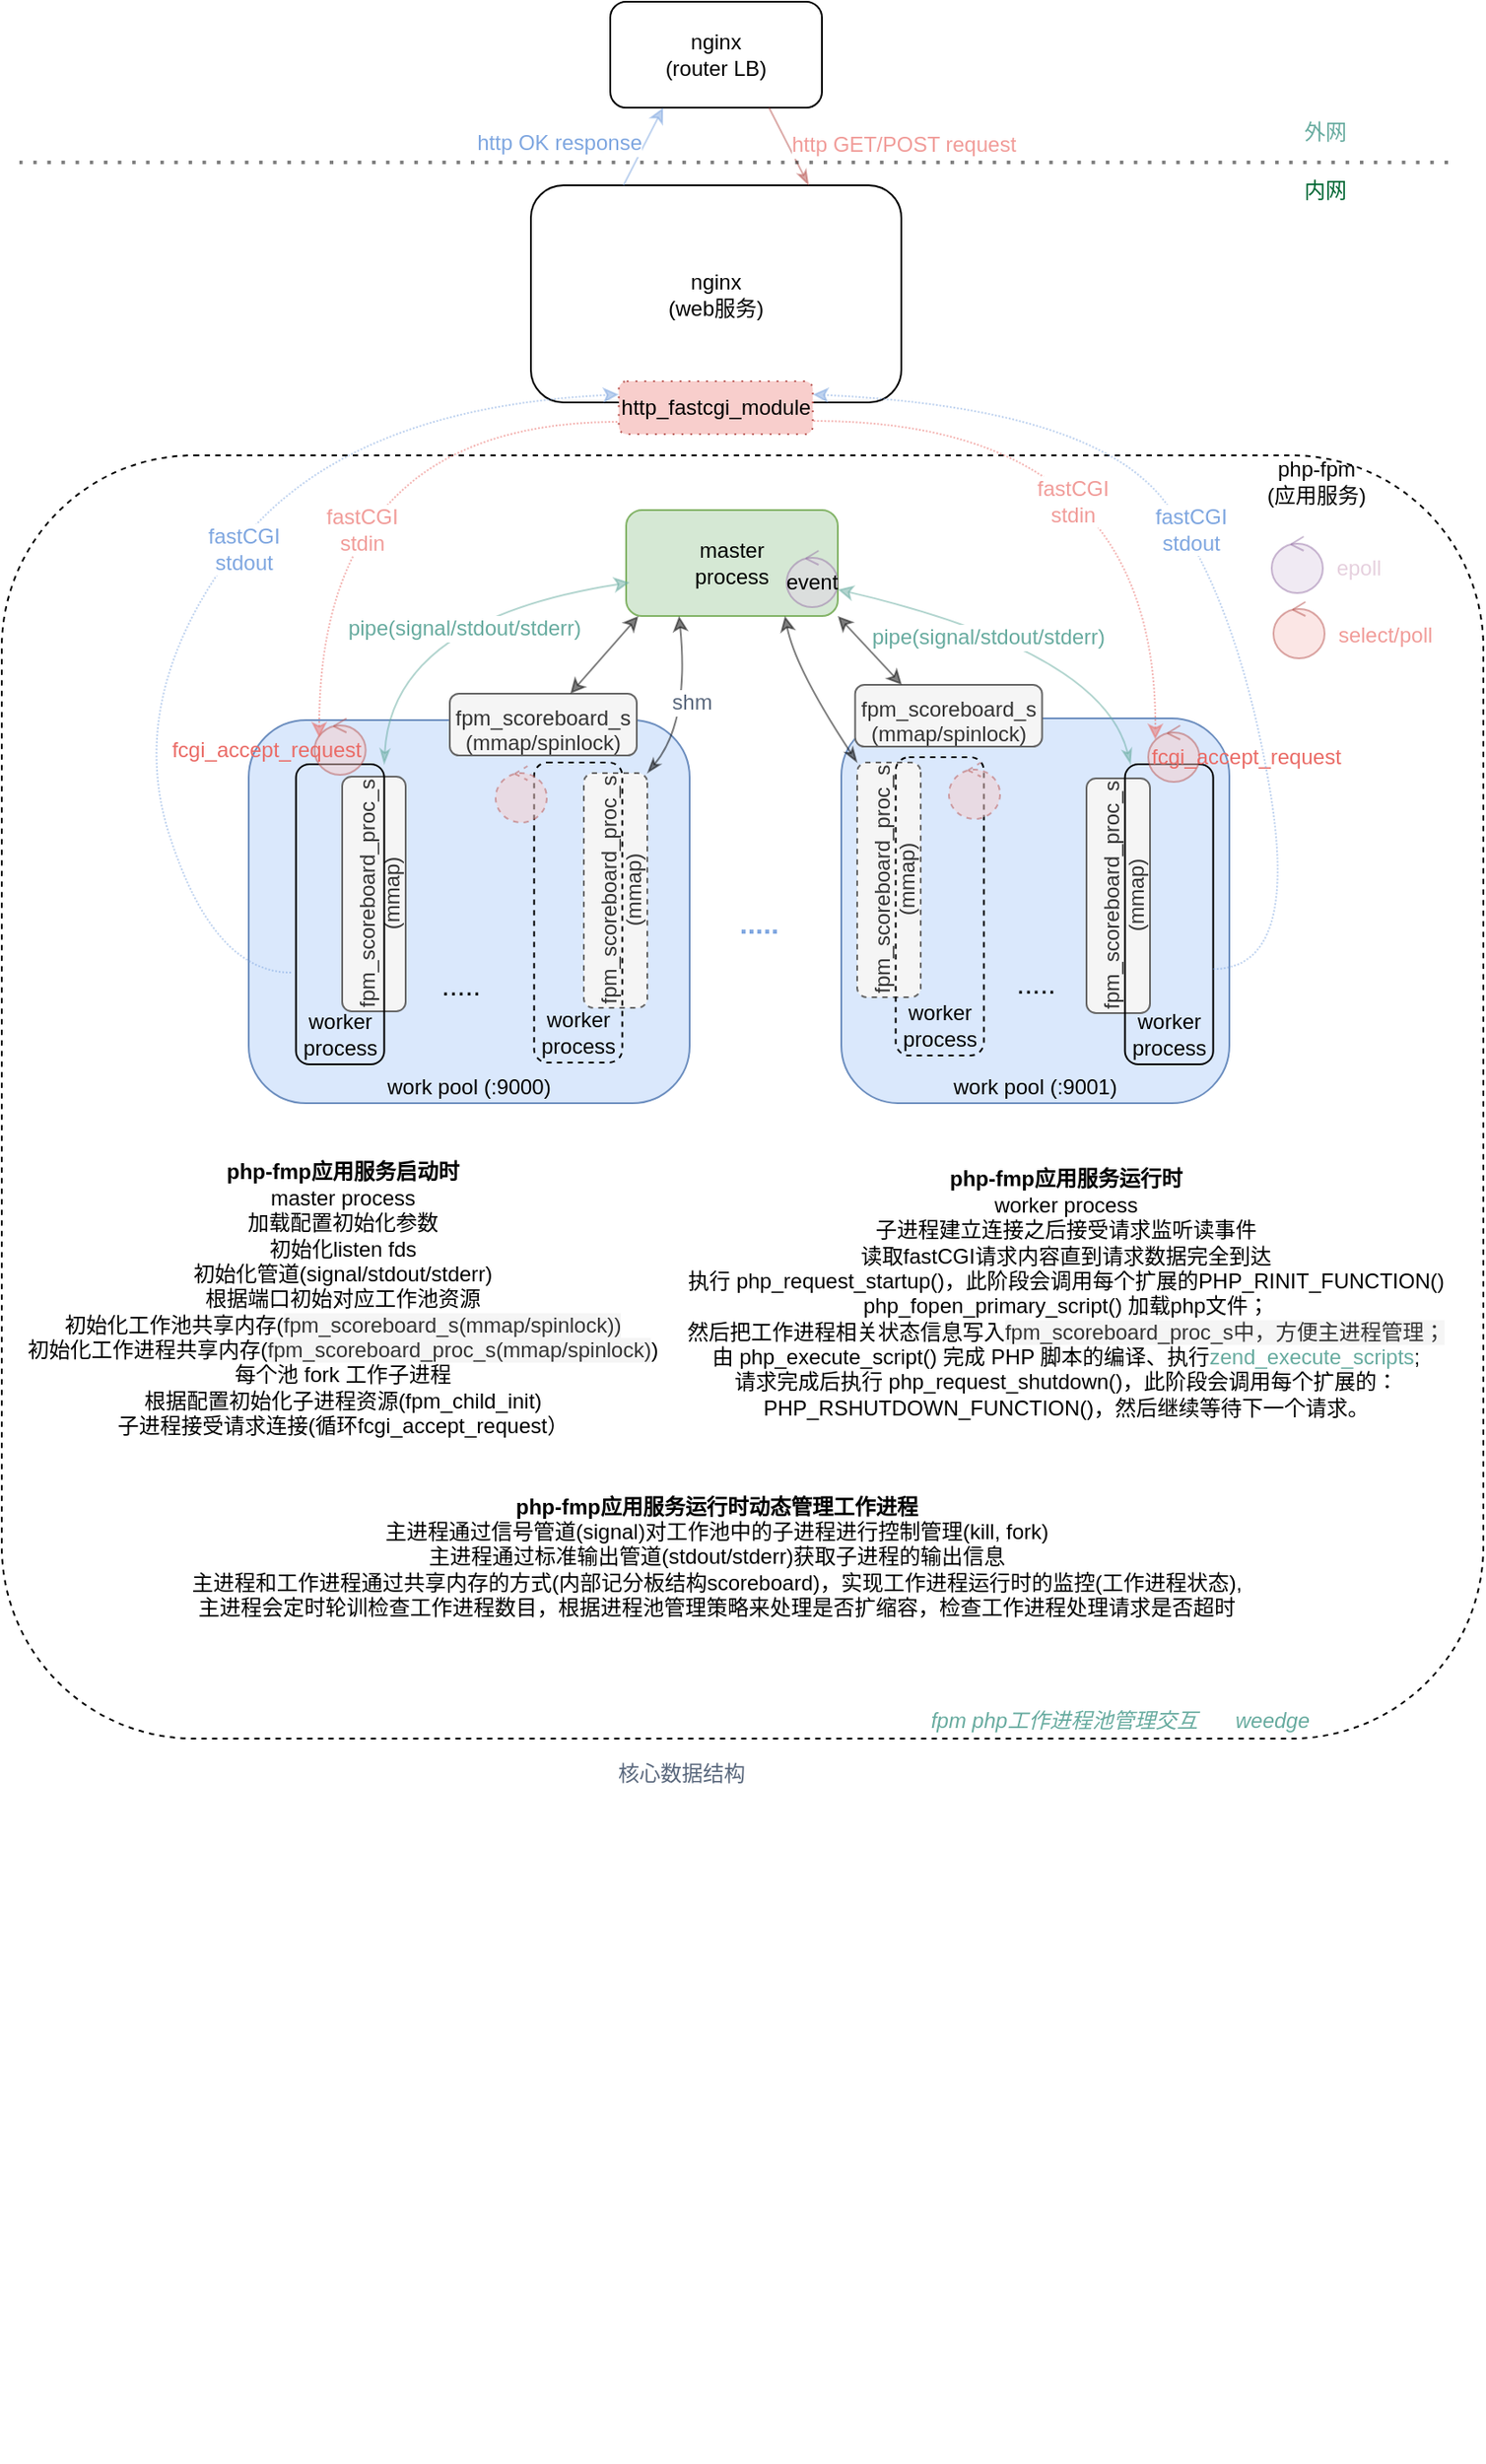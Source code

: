 <mxfile version="15.8.6" type="github">
  <diagram id="zYkpqrjhrI2a45teZ2bl" name="Page-1">
    <mxGraphModel dx="946" dy="603" grid="1" gridSize="10" guides="1" tooltips="1" connect="1" arrows="1" fold="1" page="1" pageScale="1" pageWidth="827" pageHeight="1169" math="0" shadow="0">
      <root>
        <mxCell id="0" />
        <mxCell id="1" parent="0" />
        <mxCell id="3jl18JNsWPMRGAtueJ_B-4" value="" style="rounded=1;whiteSpace=wrap;html=1;fillColor=none;dashed=1;" parent="1" vertex="1">
          <mxGeometry y="263" width="840" height="727" as="geometry" />
        </mxCell>
        <mxCell id="3jl18JNsWPMRGAtueJ_B-7" value="work pool (:9000)" style="rounded=1;whiteSpace=wrap;html=1;verticalAlign=bottom;fillColor=#dae8fc;strokeColor=#6c8ebf;" parent="1" vertex="1">
          <mxGeometry x="140" y="413" width="250" height="217" as="geometry" />
        </mxCell>
        <mxCell id="3jl18JNsWPMRGAtueJ_B-1" value="nginx&lt;br&gt;(web服务)" style="rounded=1;whiteSpace=wrap;html=1;" parent="1" vertex="1">
          <mxGeometry x="300" y="110" width="210" height="123" as="geometry" />
        </mxCell>
        <mxCell id="3jl18JNsWPMRGAtueJ_B-2" value="nginx&lt;br&gt;(router LB)" style="rounded=1;whiteSpace=wrap;html=1;" parent="1" vertex="1">
          <mxGeometry x="345" y="6" width="120" height="60" as="geometry" />
        </mxCell>
        <mxCell id="3jl18JNsWPMRGAtueJ_B-3" value="http_fastcgi_module" style="rounded=1;whiteSpace=wrap;html=1;dashed=1;fillColor=#f8cecc;dashPattern=1 4;strokeColor=#b85450;" parent="1" vertex="1">
          <mxGeometry x="349.82" y="221" width="110" height="30" as="geometry" />
        </mxCell>
        <mxCell id="3jl18JNsWPMRGAtueJ_B-5" value="php-fpm&lt;br&gt;(应用服务)" style="text;html=1;align=center;verticalAlign=middle;resizable=0;points=[];autosize=1;strokeColor=none;fillColor=none;" parent="1" vertex="1">
          <mxGeometry x="710" y="263" width="70" height="30" as="geometry" />
        </mxCell>
        <mxCell id="3jl18JNsWPMRGAtueJ_B-6" value="master&lt;br&gt;process" style="rounded=1;whiteSpace=wrap;html=1;fillColor=#d5e8d4;strokeColor=#82b366;" parent="1" vertex="1">
          <mxGeometry x="354" y="294" width="120" height="60" as="geometry" />
        </mxCell>
        <mxCell id="3jl18JNsWPMRGAtueJ_B-8" value="" style="shape=image;verticalLabelPosition=bottom;labelBackgroundColor=#ffffff;verticalAlign=top;aspect=fixed;imageAspect=0;image=https://img5.fanhaobai.com/2017/10/internal-php-fpm/9d9d0bb5-d970-4536-aa55-0f885648e551.png;imageBackground=none;" parent="1" vertex="1">
          <mxGeometry x="239" y="1020" width="415.13" height="380" as="geometry" />
        </mxCell>
        <mxCell id="3jl18JNsWPMRGAtueJ_B-10" value="fpm_scoreboard_proc_s&lt;br&gt;(mmap)" style="rounded=1;whiteSpace=wrap;html=1;verticalAlign=top;fillColor=#f5f5f5;fontColor=#333333;strokeColor=#666666;rotation=0;direction=south;horizontal=0;align=center;" parent="1" vertex="1">
          <mxGeometry x="193" y="445" width="36" height="133" as="geometry" />
        </mxCell>
        <mxCell id="3jl18JNsWPMRGAtueJ_B-12" value="worker process" style="rounded=1;whiteSpace=wrap;html=1;fillColor=none;verticalAlign=bottom;" parent="1" vertex="1">
          <mxGeometry x="166.82" y="438" width="50" height="170" as="geometry" />
        </mxCell>
        <mxCell id="3jl18JNsWPMRGAtueJ_B-13" value="fpm_scoreboard_s&lt;br style=&quot;font-size: 12px&quot;&gt;(mmap/spinlock)" style="rounded=1;whiteSpace=wrap;html=1;fillColor=#f5f5f5;verticalAlign=top;align=center;horizontal=1;fontSize=12;strokeColor=#666666;fontColor=#333333;" parent="1" vertex="1">
          <mxGeometry x="254" y="398" width="106" height="35" as="geometry" />
        </mxCell>
        <mxCell id="3jl18JNsWPMRGAtueJ_B-16" value="fpm_scoreboard_proc_s&lt;br&gt;(mmap)" style="rounded=1;whiteSpace=wrap;html=1;verticalAlign=top;fillColor=#f5f5f5;fontColor=#333333;strokeColor=#666666;rotation=0;direction=south;horizontal=0;dashed=1;" parent="1" vertex="1">
          <mxGeometry x="330" y="443" width="36" height="133" as="geometry" />
        </mxCell>
        <mxCell id="3jl18JNsWPMRGAtueJ_B-17" value="worker process" style="rounded=1;whiteSpace=wrap;html=1;fillColor=none;verticalAlign=bottom;dashed=1;" parent="1" vertex="1">
          <mxGeometry x="301.82" y="437" width="50" height="170" as="geometry" />
        </mxCell>
        <mxCell id="3jl18JNsWPMRGAtueJ_B-20" value="....." style="text;html=1;align=center;verticalAlign=middle;resizable=0;points=[];autosize=1;strokeColor=none;fillColor=none;fontSize=16;" parent="1" vertex="1">
          <mxGeometry x="240" y="553" width="40" height="20" as="geometry" />
        </mxCell>
        <mxCell id="3jl18JNsWPMRGAtueJ_B-21" value="work pool (:9001)" style="rounded=1;whiteSpace=wrap;html=1;verticalAlign=bottom;fillColor=#dae8fc;strokeColor=#6c8ebf;" parent="1" vertex="1">
          <mxGeometry x="476" y="412" width="220" height="218" as="geometry" />
        </mxCell>
        <mxCell id="3jl18JNsWPMRGAtueJ_B-22" value="fpm_scoreboard_proc_s&lt;br&gt;(mmap)" style="rounded=1;whiteSpace=wrap;html=1;verticalAlign=top;fillColor=#f5f5f5;fontColor=#333333;strokeColor=#666666;rotation=0;direction=south;horizontal=0;dashed=1;" parent="1" vertex="1">
          <mxGeometry x="485" y="437" width="36" height="133" as="geometry" />
        </mxCell>
        <mxCell id="3jl18JNsWPMRGAtueJ_B-23" value="worker process" style="rounded=1;whiteSpace=wrap;html=1;fillColor=none;verticalAlign=bottom;dashed=1;" parent="1" vertex="1">
          <mxGeometry x="506.82" y="434" width="50" height="169" as="geometry" />
        </mxCell>
        <mxCell id="3jl18JNsWPMRGAtueJ_B-24" value="fpm_scoreboard_s&lt;br style=&quot;font-size: 12px&quot;&gt;(mmap/spinlock)" style="rounded=1;whiteSpace=wrap;html=1;fillColor=#f5f5f5;verticalAlign=top;align=center;horizontal=1;fontSize=12;strokeColor=#666666;fontColor=#333333;" parent="1" vertex="1">
          <mxGeometry x="483.82" y="393" width="106" height="35" as="geometry" />
        </mxCell>
        <mxCell id="3jl18JNsWPMRGAtueJ_B-25" value="fpm_scoreboard_proc_s&lt;br&gt;(mmap)" style="rounded=1;whiteSpace=wrap;html=1;verticalAlign=top;fillColor=#f5f5f5;fontColor=#333333;strokeColor=#666666;rotation=0;direction=south;horizontal=0;" parent="1" vertex="1">
          <mxGeometry x="615" y="446" width="36" height="133" as="geometry" />
        </mxCell>
        <mxCell id="3jl18JNsWPMRGAtueJ_B-26" value="worker process" style="rounded=1;whiteSpace=wrap;html=1;fillColor=none;verticalAlign=bottom;" parent="1" vertex="1">
          <mxGeometry x="636.82" y="438" width="50" height="170" as="geometry" />
        </mxCell>
        <mxCell id="3jl18JNsWPMRGAtueJ_B-27" value="....." style="text;html=1;align=center;verticalAlign=middle;resizable=0;points=[];autosize=1;strokeColor=none;fillColor=none;fontSize=16;" parent="1" vertex="1">
          <mxGeometry x="566" y="552" width="40" height="20" as="geometry" />
        </mxCell>
        <mxCell id="3jl18JNsWPMRGAtueJ_B-28" value="....." style="text;html=1;align=center;verticalAlign=middle;resizable=0;points=[];autosize=1;strokeColor=none;fillColor=none;fontSize=16;fontStyle=1;fontColor=#7EA6E0;" parent="1" vertex="1">
          <mxGeometry x="408.5" y="518" width="40" height="20" as="geometry" />
        </mxCell>
        <mxCell id="3jl18JNsWPMRGAtueJ_B-35" value="" style="curved=1;endArrow=classic;html=1;rounded=0;fontSize=12;strokeWidth=1;opacity=50;entryX=0.25;entryY=1;entryDx=0;entryDy=0;exitX=0;exitY=0;exitDx=0;exitDy=0;startArrow=classicThin;startFill=1;" parent="1" source="3jl18JNsWPMRGAtueJ_B-16" target="3jl18JNsWPMRGAtueJ_B-6" edge="1">
          <mxGeometry width="50" height="50" relative="1" as="geometry">
            <mxPoint x="390" y="604" as="sourcePoint" />
            <mxPoint x="440" y="554" as="targetPoint" />
            <Array as="points">
              <mxPoint x="390" y="414" />
            </Array>
          </mxGeometry>
        </mxCell>
        <mxCell id="UesM6g5A7Yxn22nxan8f-11" value="shm" style="edgeLabel;html=1;align=center;verticalAlign=middle;resizable=0;points=[];fontSize=12;fontColor=#5A687D;" parent="3jl18JNsWPMRGAtueJ_B-35" vertex="1" connectable="0">
          <mxGeometry x="0.003" y="-2" relative="1" as="geometry">
            <mxPoint as="offset" />
          </mxGeometry>
        </mxCell>
        <mxCell id="3jl18JNsWPMRGAtueJ_B-36" value="" style="curved=1;endArrow=classic;html=1;rounded=0;fontSize=12;strokeWidth=1;opacity=50;entryX=0.75;entryY=1;entryDx=0;entryDy=0;startArrow=classicThin;startFill=1;exitX=0;exitY=1;exitDx=0;exitDy=0;" parent="1" source="3jl18JNsWPMRGAtueJ_B-22" target="3jl18JNsWPMRGAtueJ_B-6" edge="1">
          <mxGeometry width="50" height="50" relative="1" as="geometry">
            <mxPoint x="480" y="434" as="sourcePoint" />
            <mxPoint x="372.04" y="365.02" as="targetPoint" />
            <Array as="points">
              <mxPoint x="450" y="384" />
            </Array>
          </mxGeometry>
        </mxCell>
        <mxCell id="3jl18JNsWPMRGAtueJ_B-38" value="" style="endArrow=classic;startArrow=classic;html=1;rounded=0;fontSize=12;strokeWidth=1;opacity=50;exitX=0.25;exitY=0;exitDx=0;exitDy=0;entryX=1;entryY=1;entryDx=0;entryDy=0;" parent="1" source="3jl18JNsWPMRGAtueJ_B-24" target="3jl18JNsWPMRGAtueJ_B-6" edge="1">
          <mxGeometry width="50" height="50" relative="1" as="geometry">
            <mxPoint x="390" y="334" as="sourcePoint" />
            <mxPoint x="440" y="284" as="targetPoint" />
          </mxGeometry>
        </mxCell>
        <mxCell id="3jl18JNsWPMRGAtueJ_B-39" value="" style="endArrow=classic;startArrow=classic;html=1;rounded=0;fontSize=12;strokeWidth=1;opacity=50;entryX=0.058;entryY=1;entryDx=0;entryDy=0;entryPerimeter=0;" parent="1" source="3jl18JNsWPMRGAtueJ_B-13" target="3jl18JNsWPMRGAtueJ_B-6" edge="1">
          <mxGeometry width="50" height="50" relative="1" as="geometry">
            <mxPoint x="520.32" y="403" as="sourcePoint" />
            <mxPoint x="484" y="364" as="targetPoint" />
          </mxGeometry>
        </mxCell>
        <mxCell id="UesM6g5A7Yxn22nxan8f-1" value="&lt;b&gt;php-fmp应用服务启动时&lt;/b&gt;&lt;br&gt;master process&lt;br&gt;加载配置初始化参数&lt;br&gt;初始化listen fds&lt;br&gt;初始化管道(signal/stdout/stderr)&lt;br&gt;根据端口初始对应工作池资源&lt;br&gt;初始化工作池共享内存(&lt;span style=&quot;color: rgb(51 , 51 , 51) ; background-color: rgb(245 , 245 , 245)&quot;&gt;fpm_scoreboard_s&lt;/span&gt;&lt;span style=&quot;color: rgb(51 , 51 , 51) ; background-color: rgb(245 , 245 , 245)&quot;&gt;(mmap/spinlock))&lt;br&gt;&lt;/span&gt;初始化工作进程共享内存(&lt;span style=&quot;color: rgb(51 , 51 , 51) ; background-color: rgb(245 , 245 , 245)&quot;&gt;fpm_scoreboard_proc_s&lt;/span&gt;&lt;span style=&quot;color: rgb(51 , 51 , 51) ; background-color: rgb(245 , 245 , 245)&quot;&gt;(mmap/spinlock)&lt;/span&gt;)&lt;br&gt;每个池 fork 工作子进程&lt;br&gt;根据配置初始化子进程资源(fpm_child_init)&lt;br&gt;子进程接受请求连接(循环fcgi_accept_request）" style="text;html=1;align=center;verticalAlign=middle;resizable=0;points=[];autosize=1;strokeColor=none;fillColor=none;fontSize=12;" parent="1" vertex="1">
          <mxGeometry x="8" y="661" width="370" height="160" as="geometry" />
        </mxCell>
        <mxCell id="UesM6g5A7Yxn22nxan8f-5" value="fcgi_accept_request" style="ellipse;shape=umlControl;whiteSpace=wrap;html=1;fontSize=12;fillColor=#f8cecc;opacity=50;strokeColor=#b85450;fontColor=#EA6B66;align=right;" parent="1" vertex="1">
          <mxGeometry x="177.32" y="412" width="29" height="32" as="geometry" />
        </mxCell>
        <mxCell id="UesM6g5A7Yxn22nxan8f-7" value="" style="ellipse;shape=umlControl;whiteSpace=wrap;html=1;fontSize=12;fillColor=#f8cecc;opacity=50;strokeColor=#b85450;dashed=1;" parent="1" vertex="1">
          <mxGeometry x="280" y="439" width="29" height="32" as="geometry" />
        </mxCell>
        <mxCell id="UesM6g5A7Yxn22nxan8f-8" value="" style="ellipse;shape=umlControl;whiteSpace=wrap;html=1;fontSize=12;fillColor=#f8cecc;opacity=50;strokeColor=#b85450;dashed=1;" parent="1" vertex="1">
          <mxGeometry x="537" y="437" width="29" height="32" as="geometry" />
        </mxCell>
        <mxCell id="UesM6g5A7Yxn22nxan8f-9" value="&lt;span style=&quot;color: rgb(234 , 107 , 102)&quot;&gt;fcgi_accept_request&lt;/span&gt;" style="ellipse;shape=umlControl;whiteSpace=wrap;html=1;fontSize=12;fillColor=#f8cecc;opacity=50;strokeColor=#b85450;align=left;" parent="1" vertex="1">
          <mxGeometry x="650" y="416" width="29" height="32" as="geometry" />
        </mxCell>
        <mxCell id="UesM6g5A7Yxn22nxan8f-12" value="" style="curved=1;endArrow=classic;html=1;rounded=0;fontSize=12;fontColor=#5A687D;strokeWidth=1;opacity=50;entryX=1;entryY=0.75;entryDx=0;entryDy=0;startArrow=classicThin;startFill=1;strokeColor=#67AB9F;" parent="1" target="3jl18JNsWPMRGAtueJ_B-6" edge="1">
          <mxGeometry width="50" height="50" relative="1" as="geometry">
            <mxPoint x="640" y="438" as="sourcePoint" />
            <mxPoint x="460" y="364" as="targetPoint" />
            <Array as="points">
              <mxPoint x="624" y="374" />
            </Array>
          </mxGeometry>
        </mxCell>
        <mxCell id="UesM6g5A7Yxn22nxan8f-15" value="&lt;span style=&quot;color: rgba(0 , 0 , 0 , 0) ; font-family: monospace ; font-size: 0px ; background-color: rgb(248 , 249 , 250)&quot;&gt;%3CmxGraphModel%3E%3Croot%3E%3CmxCell%20id%3D%220%22%2F%3E%3CmxCell%20id%3D%221%22%20parent%3D%220%22%2F%3E%3CmxCell%20id%3D%222%22%20value%3D%22%22%20style%3D%22curved%3D1%3BendArrow%3Dclassic%3Bhtml%3D1%3Brounded%3D0%3BfontSize%3D12%3BfontColor%3D%235A687D%3BstrokeWidth%3D1%3Bopacity%3D50%3BentryX%3D1%3BentryY%3D0.75%3BentryDx%3D0%3BentryDy%3D0%3BexitX%3D0%3BexitY%3D0.75%3BexitDx%3D0%3BexitDy%3D0%3BstartArrow%3DclassicThin%3BstartFill%3D1%3B%22%20edge%3D%221%22%20parent%3D%221%22%3E%3CmxGeometry%20width%3D%2250%22%20height%3D%2250%22%20relative%3D%221%22%20as%3D%22geometry%22%3E%3CmxPoint%20x%3D%22624%22%20y%3D%22502%22%20as%3D%22sourcePoint%22%2F%3E%3CmxPoint%20x%3D%22474%22%20y%3D%22395%22%20as%3D%22targetPoint%22%2F%3E%3CArray%20as%3D%22points%22%3E%3CmxPoint%20x%3D%22624%22%20y%3D%22430%22%2F%3E%3C%2FArray%3E%3C%2FmxGeometry%3E%3C%2FmxCell%3E%3C%2Froot%3E%3C%2FmxGraphModel%3&lt;/span&gt;" style="edgeLabel;html=1;align=center;verticalAlign=middle;resizable=0;points=[];fontSize=12;fontColor=#5A687D;" parent="UesM6g5A7Yxn22nxan8f-12" vertex="1" connectable="0">
          <mxGeometry x="0.198" y="6" relative="1" as="geometry">
            <mxPoint y="-1" as="offset" />
          </mxGeometry>
        </mxCell>
        <mxCell id="UesM6g5A7Yxn22nxan8f-16" value="&lt;font color=&quot;#67ab9f&quot;&gt;pipe(signal/stdout/stderr)&lt;/font&gt;" style="edgeLabel;html=1;align=center;verticalAlign=middle;resizable=0;points=[];fontSize=12;fontColor=#5A687D;" parent="UesM6g5A7Yxn22nxan8f-12" vertex="1" connectable="0">
          <mxGeometry x="0.194" y="7" relative="1" as="geometry">
            <mxPoint as="offset" />
          </mxGeometry>
        </mxCell>
        <mxCell id="UesM6g5A7Yxn22nxan8f-14" value="" style="curved=1;endArrow=classic;html=1;rounded=0;fontSize=12;fontColor=#5A687D;strokeWidth=1;opacity=50;entryX=0.008;entryY=0.65;entryDx=0;entryDy=0;startArrow=classicThin;startFill=1;entryPerimeter=0;strokeColor=#67AB9F;exitX=1;exitY=0;exitDx=0;exitDy=0;" parent="1" source="3jl18JNsWPMRGAtueJ_B-12" edge="1">
          <mxGeometry width="50" height="50" relative="1" as="geometry">
            <mxPoint x="220" y="434" as="sourcePoint" />
            <mxPoint x="355.96" y="335" as="targetPoint" />
            <Array as="points">
              <mxPoint x="221" y="356" />
            </Array>
          </mxGeometry>
        </mxCell>
        <mxCell id="UesM6g5A7Yxn22nxan8f-17" value="&lt;font color=&quot;#67ab9f&quot;&gt;pipe(signal/stdout/stderr)&lt;/font&gt;" style="edgeLabel;html=1;align=center;verticalAlign=middle;resizable=0;points=[];fontSize=12;fontColor=#5A687D;" parent="UesM6g5A7Yxn22nxan8f-14" vertex="1" connectable="0">
          <mxGeometry x="0.116" y="-11" relative="1" as="geometry">
            <mxPoint as="offset" />
          </mxGeometry>
        </mxCell>
        <mxCell id="UesM6g5A7Yxn22nxan8f-18" value="event" style="ellipse;shape=umlControl;whiteSpace=wrap;html=1;fontSize=12;fillColor=#e1d5e7;opacity=50;strokeColor=#9673a6;" parent="1" vertex="1">
          <mxGeometry x="445" y="317" width="29" height="32" as="geometry" />
        </mxCell>
        <mxCell id="UesM6g5A7Yxn22nxan8f-19" value="" style="endArrow=none;startArrow=classic;html=1;rounded=0;fontSize=12;fontColor=#67AB9F;strokeColor=#EA6B66;strokeWidth=1;opacity=50;jumpStyle=sharp;jumpSize=5;edgeStyle=orthogonalEdgeStyle;curved=1;dashed=1;dashPattern=1 1;exitX=0.092;exitY=0.344;exitDx=0;exitDy=0;exitPerimeter=0;endFill=0;" parent="1" source="UesM6g5A7Yxn22nxan8f-5" edge="1">
          <mxGeometry width="50" height="50" relative="1" as="geometry">
            <mxPoint x="188" y="414" as="sourcePoint" />
            <mxPoint x="350" y="244" as="targetPoint" />
            <Array as="points">
              <mxPoint x="180" y="244" />
              <mxPoint x="350" y="244" />
            </Array>
          </mxGeometry>
        </mxCell>
        <mxCell id="UesM6g5A7Yxn22nxan8f-33" value="&lt;span style=&quot;color: rgb(241 , 156 , 153)&quot;&gt;fastCGI&lt;/span&gt;&lt;br style=&quot;color: rgb(241 , 156 , 153)&quot;&gt;&lt;span style=&quot;color: rgb(241 , 156 , 153)&quot;&gt;stdin&lt;/span&gt;" style="edgeLabel;html=1;align=center;verticalAlign=middle;resizable=0;points=[];fontSize=12;fontColor=#7EA6E0;" parent="UesM6g5A7Yxn22nxan8f-19" vertex="1" connectable="0">
          <mxGeometry x="-0.324" y="-24" relative="1" as="geometry">
            <mxPoint as="offset" />
          </mxGeometry>
        </mxCell>
        <mxCell id="UesM6g5A7Yxn22nxan8f-21" value="" style="endArrow=none;startArrow=classic;html=1;rounded=0;fontSize=12;fontColor=#67AB9F;strokeColor=#EA6B66;strokeWidth=1;opacity=50;entryX=1;entryY=0.75;entryDx=0;entryDy=0;jumpStyle=sharp;jumpSize=5;edgeStyle=orthogonalEdgeStyle;curved=1;dashed=1;dashPattern=1 1;exitX=0.138;exitY=0.25;exitDx=0;exitDy=0;exitPerimeter=0;endFill=0;" parent="1" source="UesM6g5A7Yxn22nxan8f-9" target="3jl18JNsWPMRGAtueJ_B-3" edge="1">
          <mxGeometry width="50" height="50" relative="1" as="geometry">
            <mxPoint x="189.988" y="433.008" as="sourcePoint" />
            <mxPoint x="359.82" y="261" as="targetPoint" />
            <Array as="points">
              <mxPoint x="655" y="244" />
            </Array>
          </mxGeometry>
        </mxCell>
        <mxCell id="UesM6g5A7Yxn22nxan8f-22" value="&lt;font color=&quot;#f19c99&quot;&gt;fastCGI&lt;br&gt;stdin&lt;br&gt;&lt;/font&gt;" style="edgeLabel;html=1;align=center;verticalAlign=middle;resizable=0;points=[];fontSize=12;fontColor=#67AB9F;" parent="UesM6g5A7Yxn22nxan8f-21" vertex="1" connectable="0">
          <mxGeometry x="0.215" y="44" relative="1" as="geometry">
            <mxPoint x="-1" y="1" as="offset" />
          </mxGeometry>
        </mxCell>
        <mxCell id="UesM6g5A7Yxn22nxan8f-24" value="" style="curved=1;endArrow=classic;html=1;rounded=0;dashed=1;dashPattern=1 1;fontSize=12;fontColor=#7EA6E0;strokeColor=#7EA6E0;strokeWidth=1;opacity=50;jumpStyle=sharp;jumpSize=5;entryX=1;entryY=0.25;entryDx=0;entryDy=0;" parent="1" target="3jl18JNsWPMRGAtueJ_B-3" edge="1">
          <mxGeometry width="50" height="50" relative="1" as="geometry">
            <mxPoint x="686.82" y="554" as="sourcePoint" />
            <mxPoint x="736.82" y="504" as="targetPoint" />
            <Array as="points">
              <mxPoint x="736.82" y="554" />
              <mxPoint x="700" y="344" />
              <mxPoint x="620" y="236" />
            </Array>
          </mxGeometry>
        </mxCell>
        <mxCell id="UesM6g5A7Yxn22nxan8f-25" value="fastCGI&lt;br&gt;stdout" style="edgeLabel;html=1;align=center;verticalAlign=middle;resizable=0;points=[];fontSize=12;fontColor=#7EA6E0;" parent="UesM6g5A7Yxn22nxan8f-24" vertex="1" connectable="0">
          <mxGeometry x="0.112" y="-2" relative="1" as="geometry">
            <mxPoint as="offset" />
          </mxGeometry>
        </mxCell>
        <mxCell id="UesM6g5A7Yxn22nxan8f-26" value="" style="curved=1;endArrow=classic;html=1;rounded=0;dashed=1;dashPattern=1 1;fontSize=12;fontColor=#7EA6E0;strokeColor=#7EA6E0;strokeWidth=1;opacity=50;jumpStyle=sharp;jumpSize=5;exitX=-0.056;exitY=0.694;exitDx=0;exitDy=0;exitPerimeter=0;entryX=0;entryY=0.25;entryDx=0;entryDy=0;" parent="1" source="3jl18JNsWPMRGAtueJ_B-12" target="3jl18JNsWPMRGAtueJ_B-3" edge="1">
          <mxGeometry width="50" height="50" relative="1" as="geometry">
            <mxPoint x="70" y="418" as="sourcePoint" />
            <mxPoint x="120" y="368" as="targetPoint" />
            <Array as="points">
              <mxPoint x="120" y="556" />
              <mxPoint x="70" y="400" />
              <mxPoint x="192" y="236" />
            </Array>
          </mxGeometry>
        </mxCell>
        <mxCell id="UesM6g5A7Yxn22nxan8f-27" value="fastCGI&lt;br&gt;stdout" style="edgeLabel;html=1;align=center;verticalAlign=middle;resizable=0;points=[];fontSize=12;fontColor=#7EA6E0;" parent="UesM6g5A7Yxn22nxan8f-26" vertex="1" connectable="0">
          <mxGeometry x="0.106" y="-3" relative="1" as="geometry">
            <mxPoint as="offset" />
          </mxGeometry>
        </mxCell>
        <mxCell id="UesM6g5A7Yxn22nxan8f-28" value="" style="ellipse;shape=umlControl;whiteSpace=wrap;html=1;fontSize=12;fillColor=#e1d5e7;opacity=50;strokeColor=#9673a6;" parent="1" vertex="1">
          <mxGeometry x="720" y="309" width="29" height="32" as="geometry" />
        </mxCell>
        <mxCell id="UesM6g5A7Yxn22nxan8f-29" value="&lt;font color=&quot;#e6d0de&quot;&gt;epoll&lt;/font&gt;" style="text;html=1;align=center;verticalAlign=middle;resizable=0;points=[];autosize=1;strokeColor=none;fillColor=none;fontSize=12;fontColor=#7EA6E0;" parent="1" vertex="1">
          <mxGeometry x="749" y="317" width="40" height="20" as="geometry" />
        </mxCell>
        <mxCell id="UesM6g5A7Yxn22nxan8f-30" value="" style="ellipse;shape=umlControl;whiteSpace=wrap;html=1;fontSize=12;fillColor=#f8cecc;opacity=50;strokeColor=#b85450;align=left;" parent="1" vertex="1">
          <mxGeometry x="721" y="346" width="29" height="32" as="geometry" />
        </mxCell>
        <mxCell id="UesM6g5A7Yxn22nxan8f-31" value="&lt;font color=&quot;#f19c99&quot;&gt;select/poll&lt;/font&gt;" style="text;html=1;align=center;verticalAlign=middle;resizable=0;points=[];autosize=1;strokeColor=none;fillColor=none;fontSize=12;fontColor=#EA6B66;" parent="1" vertex="1">
          <mxGeometry x="749" y="355" width="70" height="20" as="geometry" />
        </mxCell>
        <mxCell id="UesM6g5A7Yxn22nxan8f-35" value="" style="endArrow=classic;html=1;rounded=0;fontSize=12;fontColor=#7EA6E0;strokeColor=#7EA6E0;strokeWidth=1;opacity=50;curved=1;jumpStyle=sharp;jumpSize=5;entryX=0.25;entryY=1;entryDx=0;entryDy=0;exitX=0.25;exitY=0;exitDx=0;exitDy=0;" parent="1" source="3jl18JNsWPMRGAtueJ_B-1" target="3jl18JNsWPMRGAtueJ_B-2" edge="1">
          <mxGeometry width="50" height="50" relative="1" as="geometry">
            <mxPoint x="352.5" y="92" as="sourcePoint" />
            <mxPoint x="430" y="206" as="targetPoint" />
          </mxGeometry>
        </mxCell>
        <mxCell id="UesM6g5A7Yxn22nxan8f-39" value="http OK response" style="edgeLabel;html=1;align=right;verticalAlign=middle;resizable=0;points=[];fontSize=12;fontColor=#7EA6E0;" parent="UesM6g5A7Yxn22nxan8f-35" vertex="1" connectable="0">
          <mxGeometry x="0.119" y="-1" relative="1" as="geometry">
            <mxPoint x="-2" as="offset" />
          </mxGeometry>
        </mxCell>
        <mxCell id="UesM6g5A7Yxn22nxan8f-36" value="" style="endArrow=none;startArrow=classicThin;html=1;rounded=0;fontSize=12;fontColor=#7EA6E0;strokeColor=#b85450;strokeWidth=1;opacity=50;curved=1;jumpStyle=sharp;jumpSize=5;entryX=0.75;entryY=1;entryDx=0;entryDy=0;exitX=0.75;exitY=0;exitDx=0;exitDy=0;startFill=1;endFill=0;fillColor=#f8cecc;" parent="1" source="3jl18JNsWPMRGAtueJ_B-1" target="3jl18JNsWPMRGAtueJ_B-2" edge="1">
          <mxGeometry width="50" height="50" relative="1" as="geometry">
            <mxPoint x="457.5" y="92" as="sourcePoint" />
            <mxPoint x="430" y="206" as="targetPoint" />
          </mxGeometry>
        </mxCell>
        <mxCell id="UesM6g5A7Yxn22nxan8f-38" value="&lt;font color=&quot;#f19c99&quot;&gt;http GET/POST request&lt;/font&gt;" style="edgeLabel;html=1;align=left;verticalAlign=middle;resizable=0;points=[];fontSize=12;fontColor=#7EA6E0;" parent="UesM6g5A7Yxn22nxan8f-36" vertex="1" connectable="0">
          <mxGeometry x="0.051" relative="1" as="geometry">
            <mxPoint as="offset" />
          </mxGeometry>
        </mxCell>
        <mxCell id="UesM6g5A7Yxn22nxan8f-41" value="&lt;b&gt;php-fmp应用服务运行时&lt;br&gt;&lt;/b&gt;worker process&lt;br&gt;子进程建立连接之后接受请求监听读事件&lt;br&gt;读取fastCGI请求内容直到请求数据完全到达&lt;br&gt;执行 php_request_startup()，此阶段会调用每个扩展的PHP_RINIT_FUNCTION()&lt;br&gt;php_fopen_primary_script() 加载php文件；&lt;br&gt;然后把工作进程相关状态信息写入&lt;span style=&quot;color: rgb(51 , 51 , 51) ; background-color: rgb(245 , 245 , 245)&quot;&gt;fpm_scoreboard_proc_s中，方便主进程管理；&lt;/span&gt;&lt;br&gt;由 php_execute_script() 完成 PHP 脚本的编译、执行&lt;span style=&quot;color: rgb(103 , 171 , 159)&quot;&gt;zend_execute_scripts&lt;/span&gt;;&lt;br&gt;请求完成后执行 php_request_shutdown()，此阶段会调用每个扩展的：&lt;br&gt;PHP_RSHUTDOWN_FUNCTION()，然后继续等待下一个请求。&lt;span style=&quot;color: rgb(103 , 171 , 159)&quot;&gt;&lt;br&gt;&lt;br&gt;&lt;/span&gt;" style="text;html=1;align=center;verticalAlign=middle;resizable=0;points=[];autosize=1;strokeColor=none;fillColor=none;fontSize=12;" parent="1" vertex="1">
          <mxGeometry x="383" y="665" width="440" height="160" as="geometry" />
        </mxCell>
        <mxCell id="UesM6g5A7Yxn22nxan8f-42" value="" style="endArrow=none;dashed=1;html=1;dashPattern=1 3;strokeWidth=2;rounded=0;fontSize=12;fontColor=#7EA6E0;opacity=50;curved=1;jumpStyle=sharp;jumpSize=5;" parent="1" edge="1">
          <mxGeometry width="50" height="50" relative="1" as="geometry">
            <mxPoint x="10" y="97" as="sourcePoint" />
            <mxPoint x="820" y="97" as="targetPoint" />
          </mxGeometry>
        </mxCell>
        <mxCell id="UesM6g5A7Yxn22nxan8f-43" value="外网" style="text;html=1;align=center;verticalAlign=middle;resizable=0;points=[];autosize=1;strokeColor=none;fillColor=none;fontSize=12;fontColor=#67AB9F;" parent="1" vertex="1">
          <mxGeometry x="730" y="70" width="40" height="20" as="geometry" />
        </mxCell>
        <mxCell id="UesM6g5A7Yxn22nxan8f-45" value="内网" style="text;html=1;align=center;verticalAlign=middle;resizable=0;points=[];autosize=1;strokeColor=none;fillColor=none;fontSize=12;fontColor=#006633;" parent="1" vertex="1">
          <mxGeometry x="730" y="103" width="40" height="20" as="geometry" />
        </mxCell>
        <mxCell id="UesM6g5A7Yxn22nxan8f-47" value="&lt;b&gt;php-fmp应用服务运行时动态管理工作进程&lt;br&gt;&lt;/b&gt;主进程通过信号管道(signal)对工作池中的子进程进行控制管理(kill, fork)&lt;br&gt;主进程通过标准输出管道(stdout/stderr)获取子进程的输出信息&lt;br&gt;主进程和工作进程通过共享内存的方式(内部记分板结构scoreboard)，实现工作进程运行时的监控(工作进程状态), &lt;br&gt;主进程会定时轮训检查工作进程数目，根据进程池管理策略来处理是否扩缩容，检查工作进程处理请求是否超时" style="text;html=1;align=center;verticalAlign=middle;resizable=0;points=[];autosize=1;strokeColor=none;fillColor=none;fontSize=12;" parent="1" vertex="1">
          <mxGeometry x="100" y="847" width="610" height="80" as="geometry" />
        </mxCell>
        <mxCell id="UesM6g5A7Yxn22nxan8f-48" value="fpm php工作进程池管理交互" style="text;html=1;align=center;verticalAlign=middle;resizable=0;points=[];autosize=1;strokeColor=none;fillColor=none;fontSize=12;fontColor=#67AB9F;fontStyle=2" parent="1" vertex="1">
          <mxGeometry x="516.82" y="970" width="170" height="20" as="geometry" />
        </mxCell>
        <mxCell id="UesM6g5A7Yxn22nxan8f-49" value="weedge" style="text;html=1;align=center;verticalAlign=middle;resizable=0;points=[];autosize=1;strokeColor=none;fillColor=none;fontSize=12;fontColor=#67AB9F;fontStyle=2" parent="1" vertex="1">
          <mxGeometry x="690" y="970" width="60" height="20" as="geometry" />
        </mxCell>
        <mxCell id="UesM6g5A7Yxn22nxan8f-50" value="核心数据结构" style="text;html=1;align=center;verticalAlign=middle;resizable=0;points=[];autosize=1;strokeColor=none;fillColor=none;fontSize=12;fontColor=#5A687D;" parent="1" vertex="1">
          <mxGeometry x="340" y="1000" width="90" height="20" as="geometry" />
        </mxCell>
      </root>
    </mxGraphModel>
  </diagram>
</mxfile>
